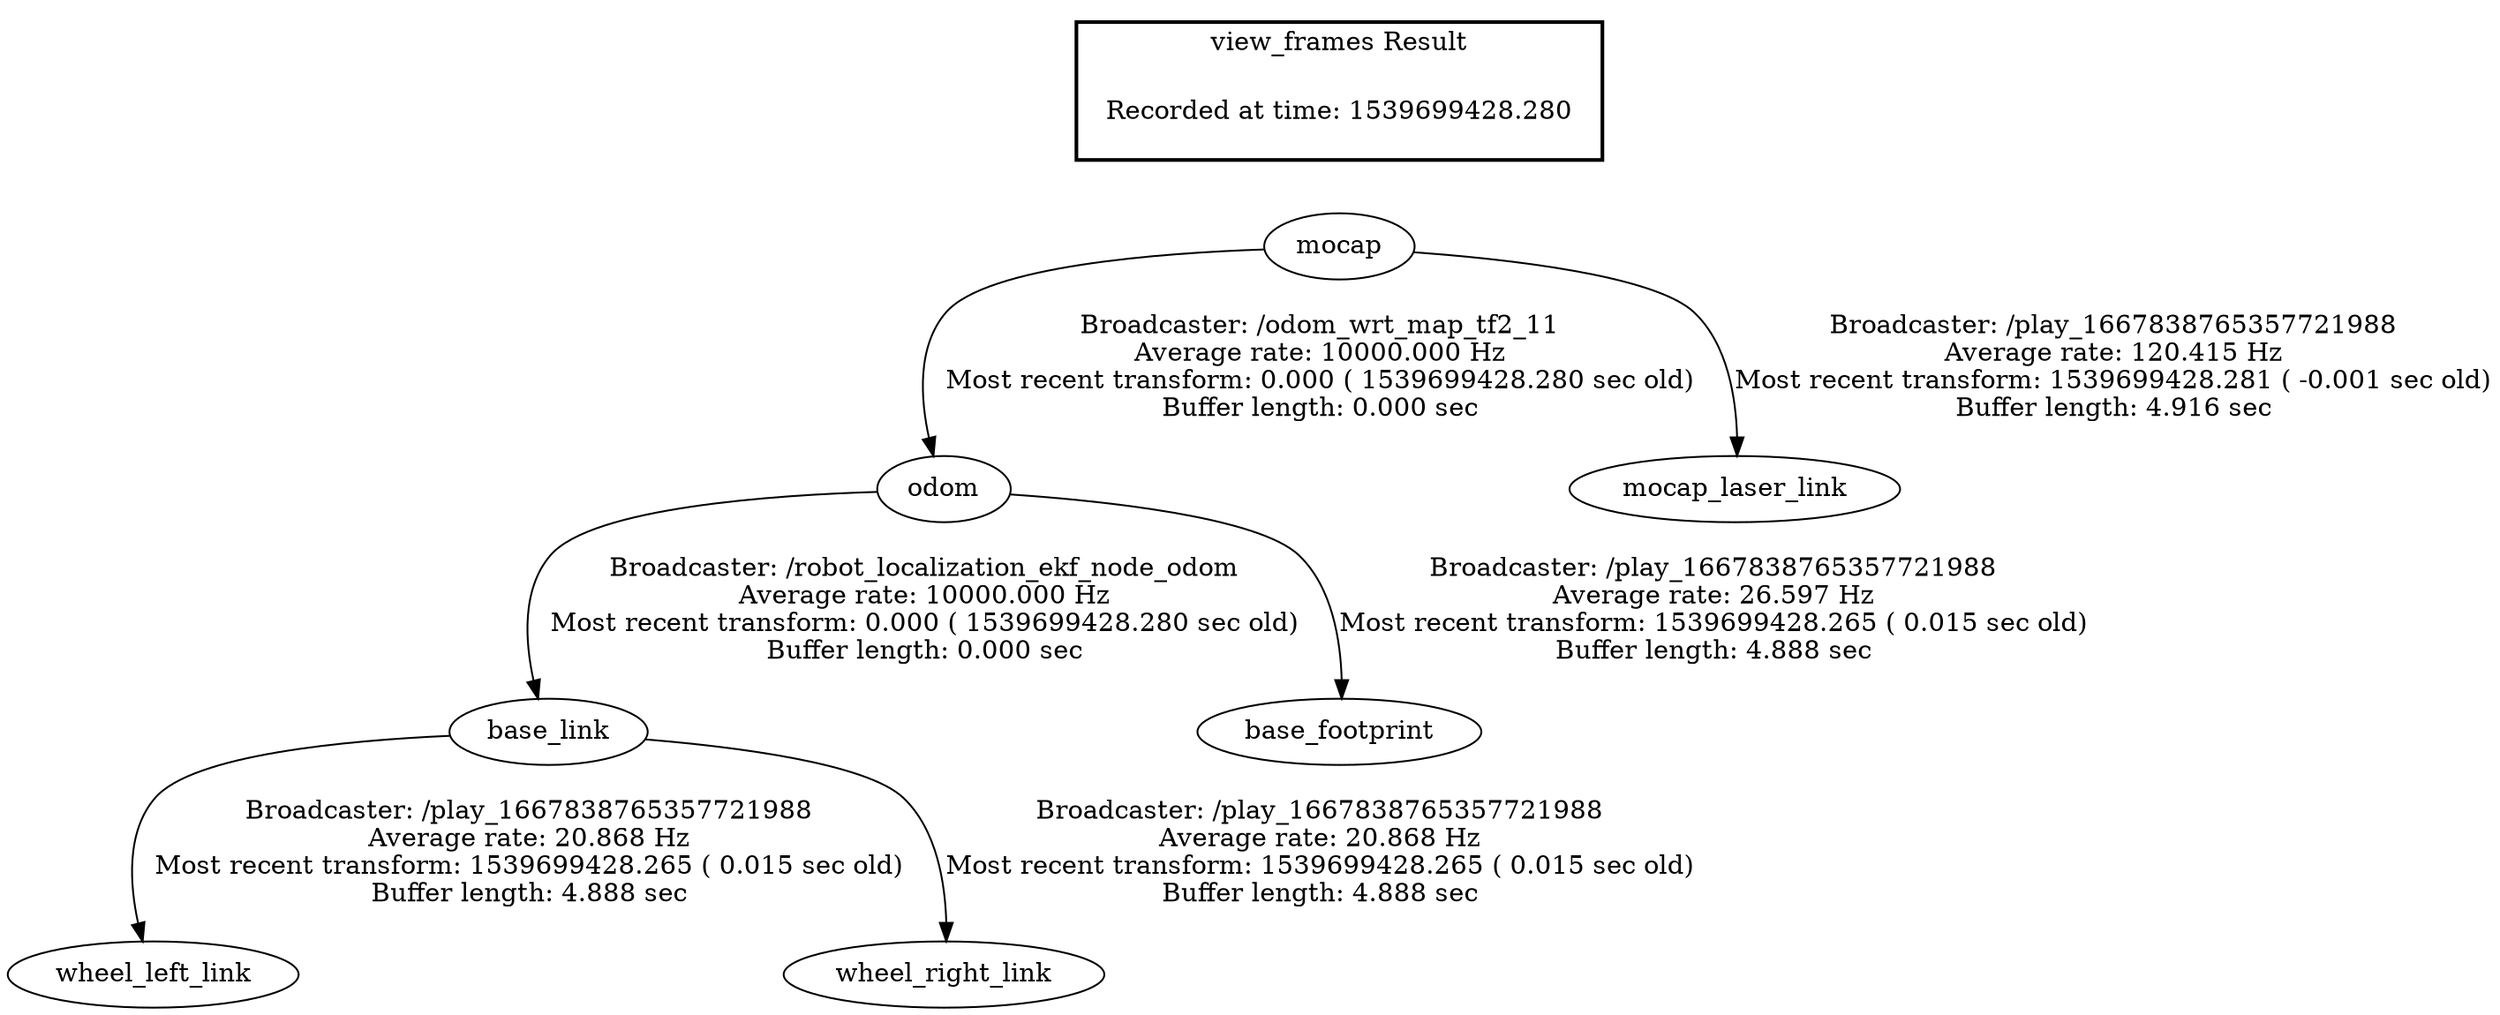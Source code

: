 digraph G {
"mocap" -> "odom"[label="Broadcaster: /odom_wrt_map_tf2_11\nAverage rate: 10000.000 Hz\nMost recent transform: 0.000 ( 1539699428.280 sec old)\nBuffer length: 0.000 sec\n"];
"odom" -> "base_link"[label="Broadcaster: /robot_localization_ekf_node_odom\nAverage rate: 10000.000 Hz\nMost recent transform: 0.000 ( 1539699428.280 sec old)\nBuffer length: 0.000 sec\n"];
"mocap" -> "mocap_laser_link"[label="Broadcaster: /play_1667838765357721988\nAverage rate: 120.415 Hz\nMost recent transform: 1539699428.281 ( -0.001 sec old)\nBuffer length: 4.916 sec\n"];
"odom" -> "base_footprint"[label="Broadcaster: /play_1667838765357721988\nAverage rate: 26.597 Hz\nMost recent transform: 1539699428.265 ( 0.015 sec old)\nBuffer length: 4.888 sec\n"];
"base_link" -> "wheel_left_link"[label="Broadcaster: /play_1667838765357721988\nAverage rate: 20.868 Hz\nMost recent transform: 1539699428.265 ( 0.015 sec old)\nBuffer length: 4.888 sec\n"];
"base_link" -> "wheel_right_link"[label="Broadcaster: /play_1667838765357721988\nAverage rate: 20.868 Hz\nMost recent transform: 1539699428.265 ( 0.015 sec old)\nBuffer length: 4.888 sec\n"];
edge [style=invis];
 subgraph cluster_legend { style=bold; color=black; label ="view_frames Result";
"Recorded at time: 1539699428.280"[ shape=plaintext ] ;
 }->"mocap";
}